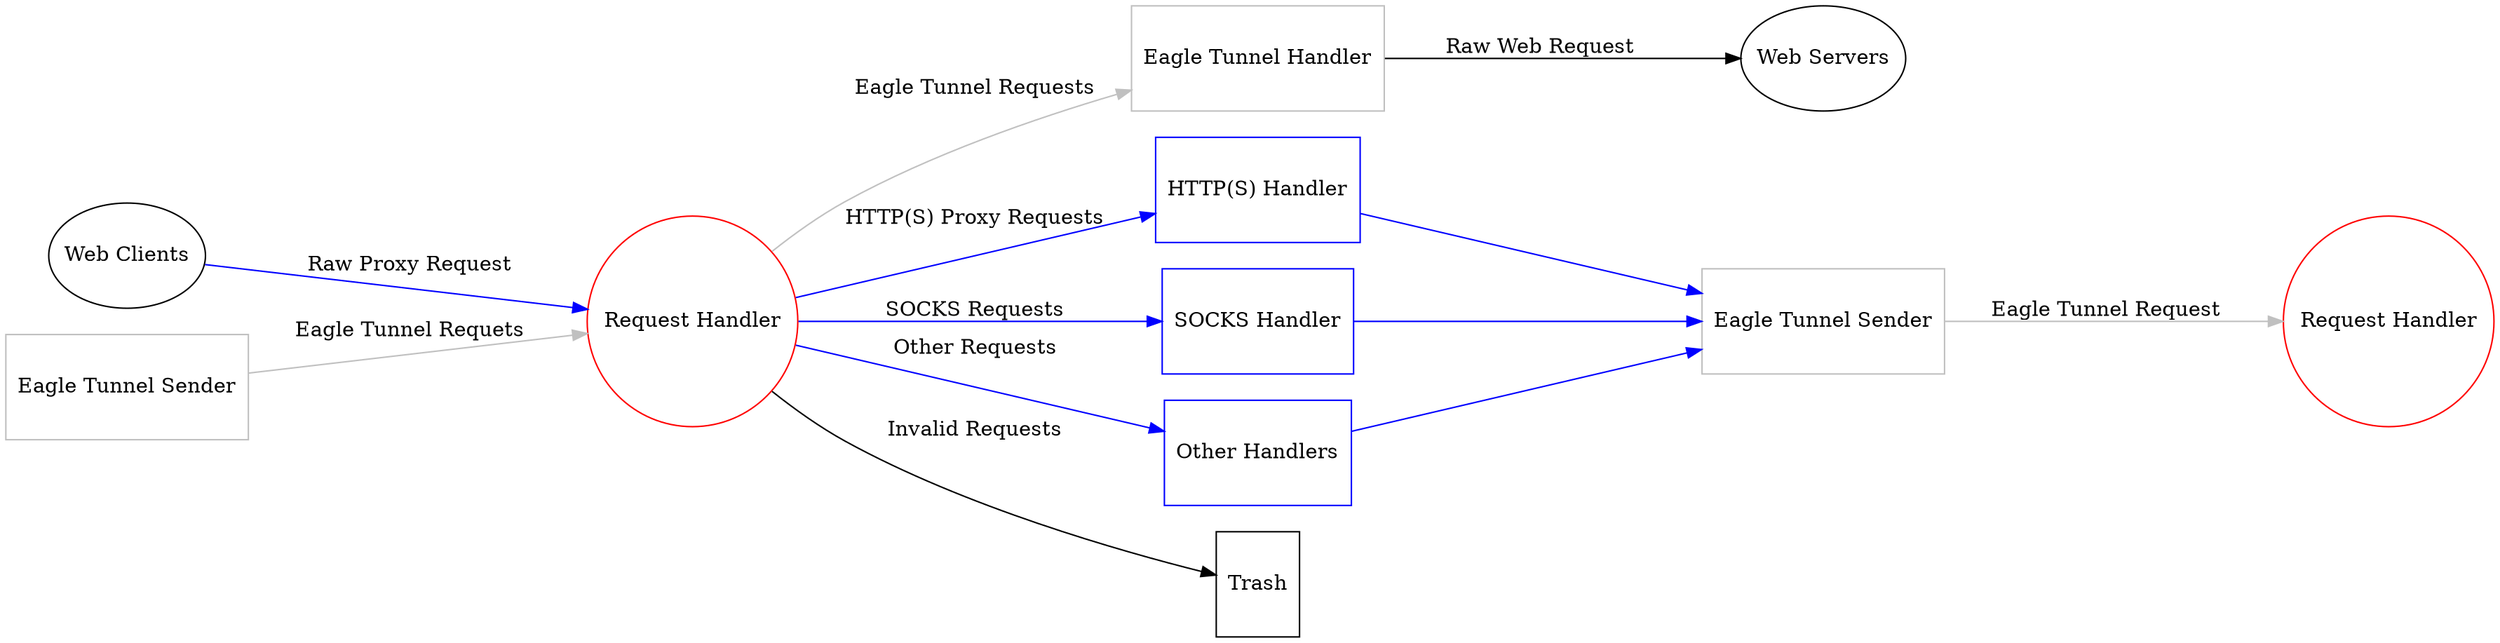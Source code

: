 digraph startgame {
    rankdir=LR
    ranksep=equally 

    app [label="Web Clients" shape=ellipse, height=1]
    server [label="Web Servers", shape=ellipse, height=1]
    rh [label="Request Handler" shape=circle, height=1, color=red]
    arh [label="Request Handler" shape=circle, height=1, color=red]
    eth [label="Eagle Tunnel Handler", shape=box, height=1, color=gray]
    ets [label="Eagle Tunnel Sender", shape=box, height=1, color=gray]
    aets [label="Eagle Tunnel Sender", shape=box, height=1, color=gray]
    hh [label="HTTP(S) Handler", shape=box, height=1, color=blue]
    sh [label="SOCKS Handler", shape=box, height=1, color=blue]
    oh [label="Other Handlers", shape=box, height=1, color=blue]
    t [label="Trash", shape=box, height=1]

    app -> rh [label="Raw Proxy Request", color=blue]
    aets -> rh [label="Eagle Tunnel Requets", color=gray]
    
    rh -> eth [label="Eagle Tunnel Requests", color=gray]
    rh -> hh [label="HTTP(S) Proxy Requests", color=blue]
    rh -> sh [label="SOCKS Requests", color=blue]
    rh -> oh [label="Other Requests", color=blue]
    rh -> t [label="Invalid Requests"]

    hh -> ets [color=blue]
    sh -> ets [color=blue]
    oh -> ets [color=blue]

    ets -> arh [label="Eagle Tunnel Request", color=gray]

    eth -> server [label="Raw Web Request"]
}